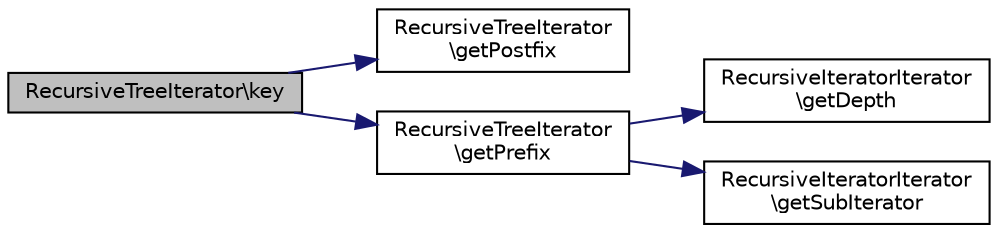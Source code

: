 digraph "RecursiveTreeIterator\key"
{
  edge [fontname="Helvetica",fontsize="10",labelfontname="Helvetica",labelfontsize="10"];
  node [fontname="Helvetica",fontsize="10",shape=record];
  rankdir="LR";
  Node1 [label="RecursiveTreeIterator\\key",height=0.2,width=0.4,color="black", fillcolor="grey75", style="filled" fontcolor="black"];
  Node1 -> Node2 [color="midnightblue",fontsize="10",style="solid",fontname="Helvetica"];
  Node2 [label="RecursiveTreeIterator\l\\getPostfix",height=0.2,width=0.4,color="black", fillcolor="white", style="filled",URL="$classRecursiveTreeIterator.html#af32a32afe4711a61d7d02deb0e638a42"];
  Node1 -> Node3 [color="midnightblue",fontsize="10",style="solid",fontname="Helvetica"];
  Node3 [label="RecursiveTreeIterator\l\\getPrefix",height=0.2,width=0.4,color="black", fillcolor="white", style="filled",URL="$classRecursiveTreeIterator.html#a825a0142b8d5cafc853a5af02757e22d"];
  Node3 -> Node4 [color="midnightblue",fontsize="10",style="solid",fontname="Helvetica"];
  Node4 [label="RecursiveIteratorIterator\l\\getDepth",height=0.2,width=0.4,color="black", fillcolor="white", style="filled",URL="$classRecursiveIteratorIterator.html#af2b687704f522073ee59b2476a83e308"];
  Node3 -> Node5 [color="midnightblue",fontsize="10",style="solid",fontname="Helvetica"];
  Node5 [label="RecursiveIteratorIterator\l\\getSubIterator",height=0.2,width=0.4,color="black", fillcolor="white", style="filled",URL="$classRecursiveIteratorIterator.html#ab06a6c464bea6b4480e840e4980d3e56"];
}

